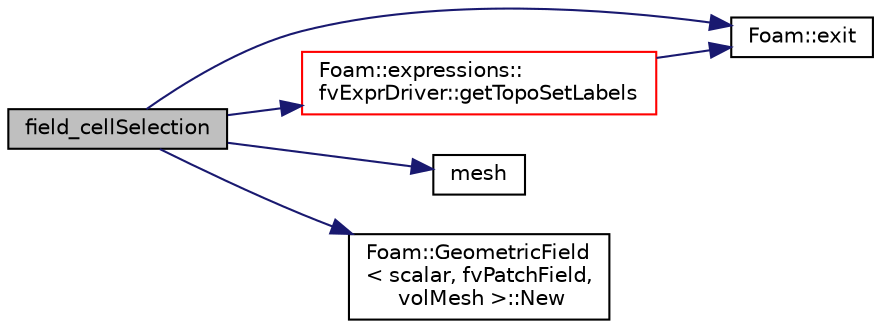 digraph "field_cellSelection"
{
  bgcolor="transparent";
  edge [fontname="Helvetica",fontsize="10",labelfontname="Helvetica",labelfontsize="10"];
  node [fontname="Helvetica",fontsize="10",shape=record];
  rankdir="LR";
  Node1 [label="field_cellSelection",height=0.2,width=0.4,color="black", fillcolor="grey75", style="filled" fontcolor="black"];
  Node1 -> Node2 [color="midnightblue",fontsize="10",style="solid",fontname="Helvetica"];
  Node2 [label="Foam::exit",height=0.2,width=0.4,color="black",URL="$namespaceFoam.html#a06ca7250d8e89caf05243ec094843642"];
  Node1 -> Node3 [color="midnightblue",fontsize="10",style="solid",fontname="Helvetica"];
  Node3 [label="Foam::expressions::\lfvExprDriver::getTopoSetLabels",height=0.2,width=0.4,color="red",URL="$classFoam_1_1expressions_1_1fvExprDriver.html#a5ab4e994c8fd9d70d6e9ce965d7efb81",tooltip="Read and return labels associated with the topo set. "];
  Node3 -> Node2 [color="midnightblue",fontsize="10",style="solid",fontname="Helvetica"];
  Node1 -> Node4 [color="midnightblue",fontsize="10",style="solid",fontname="Helvetica"];
  Node4 [label="mesh",height=0.2,width=0.4,color="black",URL="$classFoam_1_1expressions_1_1volumeExpr_1_1parseDriver.html#a56df58b85b02fca6821c7fed2cf5ba39",tooltip="The mesh we are attached to. "];
  Node1 -> Node5 [color="midnightblue",fontsize="10",style="solid",fontname="Helvetica"];
  Node5 [label="Foam::GeometricField\l\< scalar, fvPatchField,\l volMesh \>::New",height=0.2,width=0.4,color="black",URL="$classFoam_1_1GeometricField.html#a57f1fdeccd6c3dcfd7c4a1c314542de8",tooltip="Return tmp field from name, mesh, dimensions and patch type. "];
}

